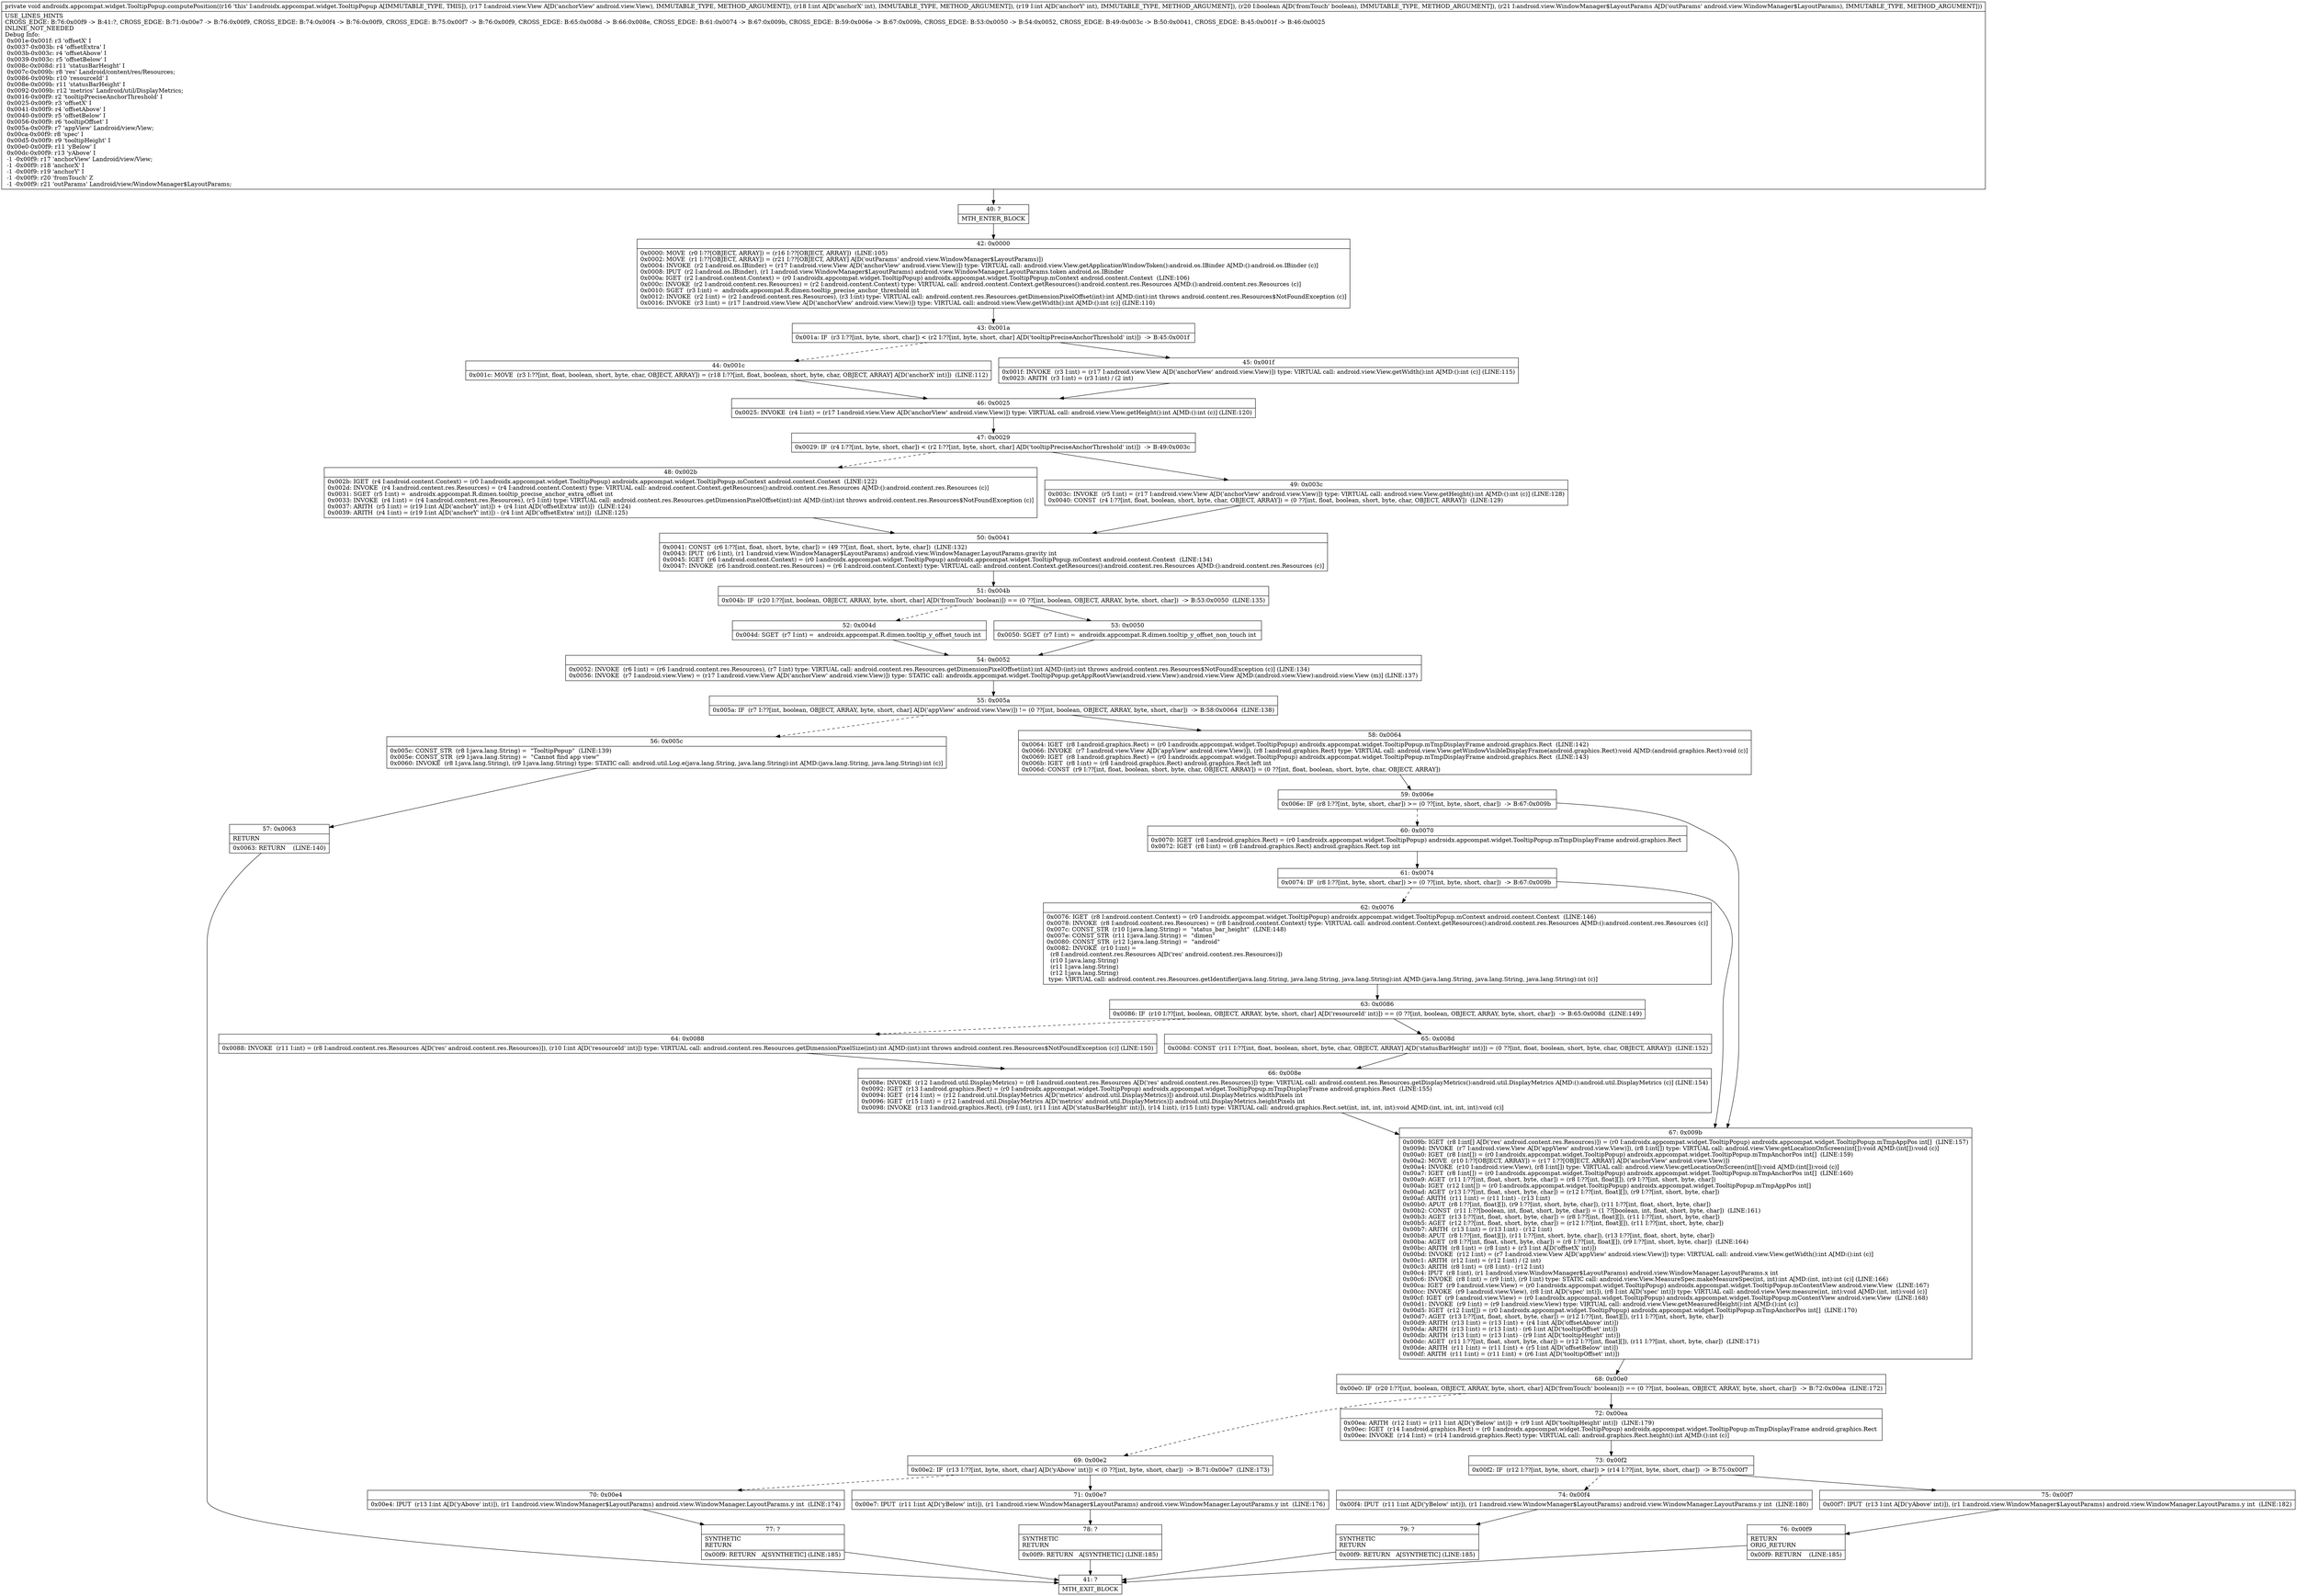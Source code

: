digraph "CFG forandroidx.appcompat.widget.TooltipPopup.computePosition(Landroid\/view\/View;IIZLandroid\/view\/WindowManager$LayoutParams;)V" {
Node_40 [shape=record,label="{40\:\ ?|MTH_ENTER_BLOCK\l}"];
Node_42 [shape=record,label="{42\:\ 0x0000|0x0000: MOVE  (r0 I:??[OBJECT, ARRAY]) = (r16 I:??[OBJECT, ARRAY])  (LINE:105)\l0x0002: MOVE  (r1 I:??[OBJECT, ARRAY]) = (r21 I:??[OBJECT, ARRAY] A[D('outParams' android.view.WindowManager$LayoutParams)]) \l0x0004: INVOKE  (r2 I:android.os.IBinder) = (r17 I:android.view.View A[D('anchorView' android.view.View)]) type: VIRTUAL call: android.view.View.getApplicationWindowToken():android.os.IBinder A[MD:():android.os.IBinder (c)]\l0x0008: IPUT  (r2 I:android.os.IBinder), (r1 I:android.view.WindowManager$LayoutParams) android.view.WindowManager.LayoutParams.token android.os.IBinder \l0x000a: IGET  (r2 I:android.content.Context) = (r0 I:androidx.appcompat.widget.TooltipPopup) androidx.appcompat.widget.TooltipPopup.mContext android.content.Context  (LINE:106)\l0x000c: INVOKE  (r2 I:android.content.res.Resources) = (r2 I:android.content.Context) type: VIRTUAL call: android.content.Context.getResources():android.content.res.Resources A[MD:():android.content.res.Resources (c)]\l0x0010: SGET  (r3 I:int) =  androidx.appcompat.R.dimen.tooltip_precise_anchor_threshold int \l0x0012: INVOKE  (r2 I:int) = (r2 I:android.content.res.Resources), (r3 I:int) type: VIRTUAL call: android.content.res.Resources.getDimensionPixelOffset(int):int A[MD:(int):int throws android.content.res.Resources$NotFoundException (c)]\l0x0016: INVOKE  (r3 I:int) = (r17 I:android.view.View A[D('anchorView' android.view.View)]) type: VIRTUAL call: android.view.View.getWidth():int A[MD:():int (c)] (LINE:110)\l}"];
Node_43 [shape=record,label="{43\:\ 0x001a|0x001a: IF  (r3 I:??[int, byte, short, char]) \< (r2 I:??[int, byte, short, char] A[D('tooltipPreciseAnchorThreshold' int)])  \-\> B:45:0x001f \l}"];
Node_44 [shape=record,label="{44\:\ 0x001c|0x001c: MOVE  (r3 I:??[int, float, boolean, short, byte, char, OBJECT, ARRAY]) = (r18 I:??[int, float, boolean, short, byte, char, OBJECT, ARRAY] A[D('anchorX' int)])  (LINE:112)\l}"];
Node_46 [shape=record,label="{46\:\ 0x0025|0x0025: INVOKE  (r4 I:int) = (r17 I:android.view.View A[D('anchorView' android.view.View)]) type: VIRTUAL call: android.view.View.getHeight():int A[MD:():int (c)] (LINE:120)\l}"];
Node_47 [shape=record,label="{47\:\ 0x0029|0x0029: IF  (r4 I:??[int, byte, short, char]) \< (r2 I:??[int, byte, short, char] A[D('tooltipPreciseAnchorThreshold' int)])  \-\> B:49:0x003c \l}"];
Node_48 [shape=record,label="{48\:\ 0x002b|0x002b: IGET  (r4 I:android.content.Context) = (r0 I:androidx.appcompat.widget.TooltipPopup) androidx.appcompat.widget.TooltipPopup.mContext android.content.Context  (LINE:122)\l0x002d: INVOKE  (r4 I:android.content.res.Resources) = (r4 I:android.content.Context) type: VIRTUAL call: android.content.Context.getResources():android.content.res.Resources A[MD:():android.content.res.Resources (c)]\l0x0031: SGET  (r5 I:int) =  androidx.appcompat.R.dimen.tooltip_precise_anchor_extra_offset int \l0x0033: INVOKE  (r4 I:int) = (r4 I:android.content.res.Resources), (r5 I:int) type: VIRTUAL call: android.content.res.Resources.getDimensionPixelOffset(int):int A[MD:(int):int throws android.content.res.Resources$NotFoundException (c)]\l0x0037: ARITH  (r5 I:int) = (r19 I:int A[D('anchorY' int)]) + (r4 I:int A[D('offsetExtra' int)])  (LINE:124)\l0x0039: ARITH  (r4 I:int) = (r19 I:int A[D('anchorY' int)]) \- (r4 I:int A[D('offsetExtra' int)])  (LINE:125)\l}"];
Node_50 [shape=record,label="{50\:\ 0x0041|0x0041: CONST  (r6 I:??[int, float, short, byte, char]) = (49 ??[int, float, short, byte, char])  (LINE:132)\l0x0043: IPUT  (r6 I:int), (r1 I:android.view.WindowManager$LayoutParams) android.view.WindowManager.LayoutParams.gravity int \l0x0045: IGET  (r6 I:android.content.Context) = (r0 I:androidx.appcompat.widget.TooltipPopup) androidx.appcompat.widget.TooltipPopup.mContext android.content.Context  (LINE:134)\l0x0047: INVOKE  (r6 I:android.content.res.Resources) = (r6 I:android.content.Context) type: VIRTUAL call: android.content.Context.getResources():android.content.res.Resources A[MD:():android.content.res.Resources (c)]\l}"];
Node_51 [shape=record,label="{51\:\ 0x004b|0x004b: IF  (r20 I:??[int, boolean, OBJECT, ARRAY, byte, short, char] A[D('fromTouch' boolean)]) == (0 ??[int, boolean, OBJECT, ARRAY, byte, short, char])  \-\> B:53:0x0050  (LINE:135)\l}"];
Node_52 [shape=record,label="{52\:\ 0x004d|0x004d: SGET  (r7 I:int) =  androidx.appcompat.R.dimen.tooltip_y_offset_touch int \l}"];
Node_54 [shape=record,label="{54\:\ 0x0052|0x0052: INVOKE  (r6 I:int) = (r6 I:android.content.res.Resources), (r7 I:int) type: VIRTUAL call: android.content.res.Resources.getDimensionPixelOffset(int):int A[MD:(int):int throws android.content.res.Resources$NotFoundException (c)] (LINE:134)\l0x0056: INVOKE  (r7 I:android.view.View) = (r17 I:android.view.View A[D('anchorView' android.view.View)]) type: STATIC call: androidx.appcompat.widget.TooltipPopup.getAppRootView(android.view.View):android.view.View A[MD:(android.view.View):android.view.View (m)] (LINE:137)\l}"];
Node_55 [shape=record,label="{55\:\ 0x005a|0x005a: IF  (r7 I:??[int, boolean, OBJECT, ARRAY, byte, short, char] A[D('appView' android.view.View)]) != (0 ??[int, boolean, OBJECT, ARRAY, byte, short, char])  \-\> B:58:0x0064  (LINE:138)\l}"];
Node_56 [shape=record,label="{56\:\ 0x005c|0x005c: CONST_STR  (r8 I:java.lang.String) =  \"TooltipPopup\"  (LINE:139)\l0x005e: CONST_STR  (r9 I:java.lang.String) =  \"Cannot find app view\" \l0x0060: INVOKE  (r8 I:java.lang.String), (r9 I:java.lang.String) type: STATIC call: android.util.Log.e(java.lang.String, java.lang.String):int A[MD:(java.lang.String, java.lang.String):int (c)]\l}"];
Node_57 [shape=record,label="{57\:\ 0x0063|RETURN\l|0x0063: RETURN    (LINE:140)\l}"];
Node_41 [shape=record,label="{41\:\ ?|MTH_EXIT_BLOCK\l}"];
Node_58 [shape=record,label="{58\:\ 0x0064|0x0064: IGET  (r8 I:android.graphics.Rect) = (r0 I:androidx.appcompat.widget.TooltipPopup) androidx.appcompat.widget.TooltipPopup.mTmpDisplayFrame android.graphics.Rect  (LINE:142)\l0x0066: INVOKE  (r7 I:android.view.View A[D('appView' android.view.View)]), (r8 I:android.graphics.Rect) type: VIRTUAL call: android.view.View.getWindowVisibleDisplayFrame(android.graphics.Rect):void A[MD:(android.graphics.Rect):void (c)]\l0x0069: IGET  (r8 I:android.graphics.Rect) = (r0 I:androidx.appcompat.widget.TooltipPopup) androidx.appcompat.widget.TooltipPopup.mTmpDisplayFrame android.graphics.Rect  (LINE:143)\l0x006b: IGET  (r8 I:int) = (r8 I:android.graphics.Rect) android.graphics.Rect.left int \l0x006d: CONST  (r9 I:??[int, float, boolean, short, byte, char, OBJECT, ARRAY]) = (0 ??[int, float, boolean, short, byte, char, OBJECT, ARRAY]) \l}"];
Node_59 [shape=record,label="{59\:\ 0x006e|0x006e: IF  (r8 I:??[int, byte, short, char]) \>= (0 ??[int, byte, short, char])  \-\> B:67:0x009b \l}"];
Node_60 [shape=record,label="{60\:\ 0x0070|0x0070: IGET  (r8 I:android.graphics.Rect) = (r0 I:androidx.appcompat.widget.TooltipPopup) androidx.appcompat.widget.TooltipPopup.mTmpDisplayFrame android.graphics.Rect \l0x0072: IGET  (r8 I:int) = (r8 I:android.graphics.Rect) android.graphics.Rect.top int \l}"];
Node_61 [shape=record,label="{61\:\ 0x0074|0x0074: IF  (r8 I:??[int, byte, short, char]) \>= (0 ??[int, byte, short, char])  \-\> B:67:0x009b \l}"];
Node_62 [shape=record,label="{62\:\ 0x0076|0x0076: IGET  (r8 I:android.content.Context) = (r0 I:androidx.appcompat.widget.TooltipPopup) androidx.appcompat.widget.TooltipPopup.mContext android.content.Context  (LINE:146)\l0x0078: INVOKE  (r8 I:android.content.res.Resources) = (r8 I:android.content.Context) type: VIRTUAL call: android.content.Context.getResources():android.content.res.Resources A[MD:():android.content.res.Resources (c)]\l0x007c: CONST_STR  (r10 I:java.lang.String) =  \"status_bar_height\"  (LINE:148)\l0x007e: CONST_STR  (r11 I:java.lang.String) =  \"dimen\" \l0x0080: CONST_STR  (r12 I:java.lang.String) =  \"android\" \l0x0082: INVOKE  (r10 I:int) = \l  (r8 I:android.content.res.Resources A[D('res' android.content.res.Resources)])\l  (r10 I:java.lang.String)\l  (r11 I:java.lang.String)\l  (r12 I:java.lang.String)\l type: VIRTUAL call: android.content.res.Resources.getIdentifier(java.lang.String, java.lang.String, java.lang.String):int A[MD:(java.lang.String, java.lang.String, java.lang.String):int (c)]\l}"];
Node_63 [shape=record,label="{63\:\ 0x0086|0x0086: IF  (r10 I:??[int, boolean, OBJECT, ARRAY, byte, short, char] A[D('resourceId' int)]) == (0 ??[int, boolean, OBJECT, ARRAY, byte, short, char])  \-\> B:65:0x008d  (LINE:149)\l}"];
Node_64 [shape=record,label="{64\:\ 0x0088|0x0088: INVOKE  (r11 I:int) = (r8 I:android.content.res.Resources A[D('res' android.content.res.Resources)]), (r10 I:int A[D('resourceId' int)]) type: VIRTUAL call: android.content.res.Resources.getDimensionPixelSize(int):int A[MD:(int):int throws android.content.res.Resources$NotFoundException (c)] (LINE:150)\l}"];
Node_66 [shape=record,label="{66\:\ 0x008e|0x008e: INVOKE  (r12 I:android.util.DisplayMetrics) = (r8 I:android.content.res.Resources A[D('res' android.content.res.Resources)]) type: VIRTUAL call: android.content.res.Resources.getDisplayMetrics():android.util.DisplayMetrics A[MD:():android.util.DisplayMetrics (c)] (LINE:154)\l0x0092: IGET  (r13 I:android.graphics.Rect) = (r0 I:androidx.appcompat.widget.TooltipPopup) androidx.appcompat.widget.TooltipPopup.mTmpDisplayFrame android.graphics.Rect  (LINE:155)\l0x0094: IGET  (r14 I:int) = (r12 I:android.util.DisplayMetrics A[D('metrics' android.util.DisplayMetrics)]) android.util.DisplayMetrics.widthPixels int \l0x0096: IGET  (r15 I:int) = (r12 I:android.util.DisplayMetrics A[D('metrics' android.util.DisplayMetrics)]) android.util.DisplayMetrics.heightPixels int \l0x0098: INVOKE  (r13 I:android.graphics.Rect), (r9 I:int), (r11 I:int A[D('statusBarHeight' int)]), (r14 I:int), (r15 I:int) type: VIRTUAL call: android.graphics.Rect.set(int, int, int, int):void A[MD:(int, int, int, int):void (c)]\l}"];
Node_65 [shape=record,label="{65\:\ 0x008d|0x008d: CONST  (r11 I:??[int, float, boolean, short, byte, char, OBJECT, ARRAY] A[D('statusBarHeight' int)]) = (0 ??[int, float, boolean, short, byte, char, OBJECT, ARRAY])  (LINE:152)\l}"];
Node_67 [shape=record,label="{67\:\ 0x009b|0x009b: IGET  (r8 I:int[] A[D('res' android.content.res.Resources)]) = (r0 I:androidx.appcompat.widget.TooltipPopup) androidx.appcompat.widget.TooltipPopup.mTmpAppPos int[]  (LINE:157)\l0x009d: INVOKE  (r7 I:android.view.View A[D('appView' android.view.View)]), (r8 I:int[]) type: VIRTUAL call: android.view.View.getLocationOnScreen(int[]):void A[MD:(int[]):void (c)]\l0x00a0: IGET  (r8 I:int[]) = (r0 I:androidx.appcompat.widget.TooltipPopup) androidx.appcompat.widget.TooltipPopup.mTmpAnchorPos int[]  (LINE:159)\l0x00a2: MOVE  (r10 I:??[OBJECT, ARRAY]) = (r17 I:??[OBJECT, ARRAY] A[D('anchorView' android.view.View)]) \l0x00a4: INVOKE  (r10 I:android.view.View), (r8 I:int[]) type: VIRTUAL call: android.view.View.getLocationOnScreen(int[]):void A[MD:(int[]):void (c)]\l0x00a7: IGET  (r8 I:int[]) = (r0 I:androidx.appcompat.widget.TooltipPopup) androidx.appcompat.widget.TooltipPopup.mTmpAnchorPos int[]  (LINE:160)\l0x00a9: AGET  (r11 I:??[int, float, short, byte, char]) = (r8 I:??[int, float][]), (r9 I:??[int, short, byte, char]) \l0x00ab: IGET  (r12 I:int[]) = (r0 I:androidx.appcompat.widget.TooltipPopup) androidx.appcompat.widget.TooltipPopup.mTmpAppPos int[] \l0x00ad: AGET  (r13 I:??[int, float, short, byte, char]) = (r12 I:??[int, float][]), (r9 I:??[int, short, byte, char]) \l0x00af: ARITH  (r11 I:int) = (r11 I:int) \- (r13 I:int) \l0x00b0: APUT  (r8 I:??[int, float][]), (r9 I:??[int, short, byte, char]), (r11 I:??[int, float, short, byte, char]) \l0x00b2: CONST  (r11 I:??[boolean, int, float, short, byte, char]) = (1 ??[boolean, int, float, short, byte, char])  (LINE:161)\l0x00b3: AGET  (r13 I:??[int, float, short, byte, char]) = (r8 I:??[int, float][]), (r11 I:??[int, short, byte, char]) \l0x00b5: AGET  (r12 I:??[int, float, short, byte, char]) = (r12 I:??[int, float][]), (r11 I:??[int, short, byte, char]) \l0x00b7: ARITH  (r13 I:int) = (r13 I:int) \- (r12 I:int) \l0x00b8: APUT  (r8 I:??[int, float][]), (r11 I:??[int, short, byte, char]), (r13 I:??[int, float, short, byte, char]) \l0x00ba: AGET  (r8 I:??[int, float, short, byte, char]) = (r8 I:??[int, float][]), (r9 I:??[int, short, byte, char])  (LINE:164)\l0x00bc: ARITH  (r8 I:int) = (r8 I:int) + (r3 I:int A[D('offsetX' int)]) \l0x00bd: INVOKE  (r12 I:int) = (r7 I:android.view.View A[D('appView' android.view.View)]) type: VIRTUAL call: android.view.View.getWidth():int A[MD:():int (c)]\l0x00c1: ARITH  (r12 I:int) = (r12 I:int) \/ (2 int) \l0x00c3: ARITH  (r8 I:int) = (r8 I:int) \- (r12 I:int) \l0x00c4: IPUT  (r8 I:int), (r1 I:android.view.WindowManager$LayoutParams) android.view.WindowManager.LayoutParams.x int \l0x00c6: INVOKE  (r8 I:int) = (r9 I:int), (r9 I:int) type: STATIC call: android.view.View.MeasureSpec.makeMeasureSpec(int, int):int A[MD:(int, int):int (c)] (LINE:166)\l0x00ca: IGET  (r9 I:android.view.View) = (r0 I:androidx.appcompat.widget.TooltipPopup) androidx.appcompat.widget.TooltipPopup.mContentView android.view.View  (LINE:167)\l0x00cc: INVOKE  (r9 I:android.view.View), (r8 I:int A[D('spec' int)]), (r8 I:int A[D('spec' int)]) type: VIRTUAL call: android.view.View.measure(int, int):void A[MD:(int, int):void (c)]\l0x00cf: IGET  (r9 I:android.view.View) = (r0 I:androidx.appcompat.widget.TooltipPopup) androidx.appcompat.widget.TooltipPopup.mContentView android.view.View  (LINE:168)\l0x00d1: INVOKE  (r9 I:int) = (r9 I:android.view.View) type: VIRTUAL call: android.view.View.getMeasuredHeight():int A[MD:():int (c)]\l0x00d5: IGET  (r12 I:int[]) = (r0 I:androidx.appcompat.widget.TooltipPopup) androidx.appcompat.widget.TooltipPopup.mTmpAnchorPos int[]  (LINE:170)\l0x00d7: AGET  (r13 I:??[int, float, short, byte, char]) = (r12 I:??[int, float][]), (r11 I:??[int, short, byte, char]) \l0x00d9: ARITH  (r13 I:int) = (r13 I:int) + (r4 I:int A[D('offsetAbove' int)]) \l0x00da: ARITH  (r13 I:int) = (r13 I:int) \- (r6 I:int A[D('tooltipOffset' int)]) \l0x00db: ARITH  (r13 I:int) = (r13 I:int) \- (r9 I:int A[D('tooltipHeight' int)]) \l0x00dc: AGET  (r11 I:??[int, float, short, byte, char]) = (r12 I:??[int, float][]), (r11 I:??[int, short, byte, char])  (LINE:171)\l0x00de: ARITH  (r11 I:int) = (r11 I:int) + (r5 I:int A[D('offsetBelow' int)]) \l0x00df: ARITH  (r11 I:int) = (r11 I:int) + (r6 I:int A[D('tooltipOffset' int)]) \l}"];
Node_68 [shape=record,label="{68\:\ 0x00e0|0x00e0: IF  (r20 I:??[int, boolean, OBJECT, ARRAY, byte, short, char] A[D('fromTouch' boolean)]) == (0 ??[int, boolean, OBJECT, ARRAY, byte, short, char])  \-\> B:72:0x00ea  (LINE:172)\l}"];
Node_69 [shape=record,label="{69\:\ 0x00e2|0x00e2: IF  (r13 I:??[int, byte, short, char] A[D('yAbove' int)]) \< (0 ??[int, byte, short, char])  \-\> B:71:0x00e7  (LINE:173)\l}"];
Node_70 [shape=record,label="{70\:\ 0x00e4|0x00e4: IPUT  (r13 I:int A[D('yAbove' int)]), (r1 I:android.view.WindowManager$LayoutParams) android.view.WindowManager.LayoutParams.y int  (LINE:174)\l}"];
Node_77 [shape=record,label="{77\:\ ?|SYNTHETIC\lRETURN\l|0x00f9: RETURN   A[SYNTHETIC] (LINE:185)\l}"];
Node_71 [shape=record,label="{71\:\ 0x00e7|0x00e7: IPUT  (r11 I:int A[D('yBelow' int)]), (r1 I:android.view.WindowManager$LayoutParams) android.view.WindowManager.LayoutParams.y int  (LINE:176)\l}"];
Node_78 [shape=record,label="{78\:\ ?|SYNTHETIC\lRETURN\l|0x00f9: RETURN   A[SYNTHETIC] (LINE:185)\l}"];
Node_72 [shape=record,label="{72\:\ 0x00ea|0x00ea: ARITH  (r12 I:int) = (r11 I:int A[D('yBelow' int)]) + (r9 I:int A[D('tooltipHeight' int)])  (LINE:179)\l0x00ec: IGET  (r14 I:android.graphics.Rect) = (r0 I:androidx.appcompat.widget.TooltipPopup) androidx.appcompat.widget.TooltipPopup.mTmpDisplayFrame android.graphics.Rect \l0x00ee: INVOKE  (r14 I:int) = (r14 I:android.graphics.Rect) type: VIRTUAL call: android.graphics.Rect.height():int A[MD:():int (c)]\l}"];
Node_73 [shape=record,label="{73\:\ 0x00f2|0x00f2: IF  (r12 I:??[int, byte, short, char]) \> (r14 I:??[int, byte, short, char])  \-\> B:75:0x00f7 \l}"];
Node_74 [shape=record,label="{74\:\ 0x00f4|0x00f4: IPUT  (r11 I:int A[D('yBelow' int)]), (r1 I:android.view.WindowManager$LayoutParams) android.view.WindowManager.LayoutParams.y int  (LINE:180)\l}"];
Node_79 [shape=record,label="{79\:\ ?|SYNTHETIC\lRETURN\l|0x00f9: RETURN   A[SYNTHETIC] (LINE:185)\l}"];
Node_75 [shape=record,label="{75\:\ 0x00f7|0x00f7: IPUT  (r13 I:int A[D('yAbove' int)]), (r1 I:android.view.WindowManager$LayoutParams) android.view.WindowManager.LayoutParams.y int  (LINE:182)\l}"];
Node_76 [shape=record,label="{76\:\ 0x00f9|RETURN\lORIG_RETURN\l|0x00f9: RETURN    (LINE:185)\l}"];
Node_53 [shape=record,label="{53\:\ 0x0050|0x0050: SGET  (r7 I:int) =  androidx.appcompat.R.dimen.tooltip_y_offset_non_touch int \l}"];
Node_49 [shape=record,label="{49\:\ 0x003c|0x003c: INVOKE  (r5 I:int) = (r17 I:android.view.View A[D('anchorView' android.view.View)]) type: VIRTUAL call: android.view.View.getHeight():int A[MD:():int (c)] (LINE:128)\l0x0040: CONST  (r4 I:??[int, float, boolean, short, byte, char, OBJECT, ARRAY]) = (0 ??[int, float, boolean, short, byte, char, OBJECT, ARRAY])  (LINE:129)\l}"];
Node_45 [shape=record,label="{45\:\ 0x001f|0x001f: INVOKE  (r3 I:int) = (r17 I:android.view.View A[D('anchorView' android.view.View)]) type: VIRTUAL call: android.view.View.getWidth():int A[MD:():int (c)] (LINE:115)\l0x0023: ARITH  (r3 I:int) = (r3 I:int) \/ (2 int) \l}"];
MethodNode[shape=record,label="{private void androidx.appcompat.widget.TooltipPopup.computePosition((r16 'this' I:androidx.appcompat.widget.TooltipPopup A[IMMUTABLE_TYPE, THIS]), (r17 I:android.view.View A[D('anchorView' android.view.View), IMMUTABLE_TYPE, METHOD_ARGUMENT]), (r18 I:int A[D('anchorX' int), IMMUTABLE_TYPE, METHOD_ARGUMENT]), (r19 I:int A[D('anchorY' int), IMMUTABLE_TYPE, METHOD_ARGUMENT]), (r20 I:boolean A[D('fromTouch' boolean), IMMUTABLE_TYPE, METHOD_ARGUMENT]), (r21 I:android.view.WindowManager$LayoutParams A[D('outParams' android.view.WindowManager$LayoutParams), IMMUTABLE_TYPE, METHOD_ARGUMENT]))  | USE_LINES_HINTS\lCROSS_EDGE: B:76:0x00f9 \-\> B:41:?, CROSS_EDGE: B:71:0x00e7 \-\> B:76:0x00f9, CROSS_EDGE: B:74:0x00f4 \-\> B:76:0x00f9, CROSS_EDGE: B:75:0x00f7 \-\> B:76:0x00f9, CROSS_EDGE: B:65:0x008d \-\> B:66:0x008e, CROSS_EDGE: B:61:0x0074 \-\> B:67:0x009b, CROSS_EDGE: B:59:0x006e \-\> B:67:0x009b, CROSS_EDGE: B:53:0x0050 \-\> B:54:0x0052, CROSS_EDGE: B:49:0x003c \-\> B:50:0x0041, CROSS_EDGE: B:45:0x001f \-\> B:46:0x0025\lINLINE_NOT_NEEDED\lDebug Info:\l  0x001e\-0x001f: r3 'offsetX' I\l  0x0037\-0x003b: r4 'offsetExtra' I\l  0x003b\-0x003c: r4 'offsetAbove' I\l  0x0039\-0x003c: r5 'offsetBelow' I\l  0x008c\-0x008d: r11 'statusBarHeight' I\l  0x007c\-0x009b: r8 'res' Landroid\/content\/res\/Resources;\l  0x0086\-0x009b: r10 'resourceId' I\l  0x008e\-0x009b: r11 'statusBarHeight' I\l  0x0092\-0x009b: r12 'metrics' Landroid\/util\/DisplayMetrics;\l  0x0016\-0x00f9: r2 'tooltipPreciseAnchorThreshold' I\l  0x0025\-0x00f9: r3 'offsetX' I\l  0x0041\-0x00f9: r4 'offsetAbove' I\l  0x0040\-0x00f9: r5 'offsetBelow' I\l  0x0056\-0x00f9: r6 'tooltipOffset' I\l  0x005a\-0x00f9: r7 'appView' Landroid\/view\/View;\l  0x00ca\-0x00f9: r8 'spec' I\l  0x00d5\-0x00f9: r9 'tooltipHeight' I\l  0x00e0\-0x00f9: r11 'yBelow' I\l  0x00dc\-0x00f9: r13 'yAbove' I\l  \-1 \-0x00f9: r17 'anchorView' Landroid\/view\/View;\l  \-1 \-0x00f9: r18 'anchorX' I\l  \-1 \-0x00f9: r19 'anchorY' I\l  \-1 \-0x00f9: r20 'fromTouch' Z\l  \-1 \-0x00f9: r21 'outParams' Landroid\/view\/WindowManager$LayoutParams;\l}"];
MethodNode -> Node_40;Node_40 -> Node_42;
Node_42 -> Node_43;
Node_43 -> Node_44[style=dashed];
Node_43 -> Node_45;
Node_44 -> Node_46;
Node_46 -> Node_47;
Node_47 -> Node_48[style=dashed];
Node_47 -> Node_49;
Node_48 -> Node_50;
Node_50 -> Node_51;
Node_51 -> Node_52[style=dashed];
Node_51 -> Node_53;
Node_52 -> Node_54;
Node_54 -> Node_55;
Node_55 -> Node_56[style=dashed];
Node_55 -> Node_58;
Node_56 -> Node_57;
Node_57 -> Node_41;
Node_58 -> Node_59;
Node_59 -> Node_60[style=dashed];
Node_59 -> Node_67;
Node_60 -> Node_61;
Node_61 -> Node_62[style=dashed];
Node_61 -> Node_67;
Node_62 -> Node_63;
Node_63 -> Node_64[style=dashed];
Node_63 -> Node_65;
Node_64 -> Node_66;
Node_66 -> Node_67;
Node_65 -> Node_66;
Node_67 -> Node_68;
Node_68 -> Node_69[style=dashed];
Node_68 -> Node_72;
Node_69 -> Node_70[style=dashed];
Node_69 -> Node_71;
Node_70 -> Node_77;
Node_77 -> Node_41;
Node_71 -> Node_78;
Node_78 -> Node_41;
Node_72 -> Node_73;
Node_73 -> Node_74[style=dashed];
Node_73 -> Node_75;
Node_74 -> Node_79;
Node_79 -> Node_41;
Node_75 -> Node_76;
Node_76 -> Node_41;
Node_53 -> Node_54;
Node_49 -> Node_50;
Node_45 -> Node_46;
}

